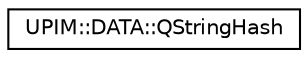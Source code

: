 digraph "Graphical Class Hierarchy"
{
  edge [fontname="Helvetica",fontsize="10",labelfontname="Helvetica",labelfontsize="10"];
  node [fontname="Helvetica",fontsize="10",shape=record];
  rankdir="LR";
  Node0 [label="UPIM::DATA::QStringHash",height=0.2,width=0.4,color="black", fillcolor="white", style="filled",URL="$structUPIM_1_1DATA_1_1QStringHash.html"];
}
